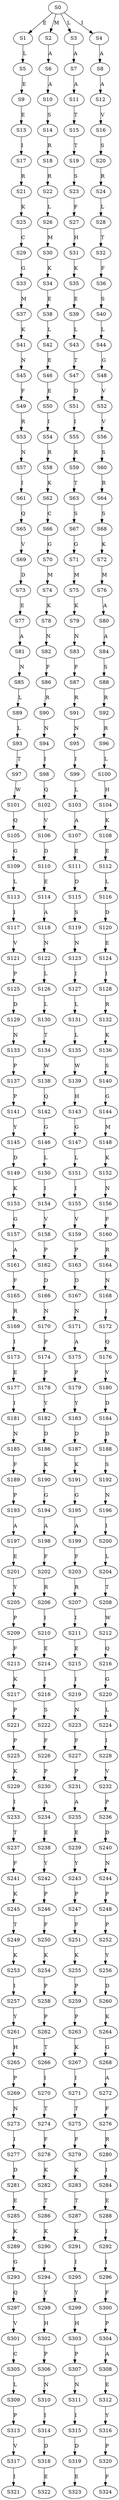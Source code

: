 strict digraph  {
	S0 -> S1 [ label = E ];
	S0 -> S2 [ label = M ];
	S0 -> S3 [ label = L ];
	S0 -> S4 [ label = I ];
	S1 -> S5 [ label = L ];
	S2 -> S6 [ label = A ];
	S3 -> S7 [ label = A ];
	S4 -> S8 [ label = A ];
	S5 -> S9 [ label = E ];
	S6 -> S10 [ label = A ];
	S7 -> S11 [ label = A ];
	S8 -> S12 [ label = A ];
	S9 -> S13 [ label = E ];
	S10 -> S14 [ label = S ];
	S11 -> S15 [ label = T ];
	S12 -> S16 [ label = V ];
	S13 -> S17 [ label = I ];
	S14 -> S18 [ label = R ];
	S15 -> S19 [ label = T ];
	S16 -> S20 [ label = S ];
	S17 -> S21 [ label = R ];
	S18 -> S22 [ label = R ];
	S19 -> S23 [ label = S ];
	S20 -> S24 [ label = R ];
	S21 -> S25 [ label = K ];
	S22 -> S26 [ label = L ];
	S23 -> S27 [ label = F ];
	S24 -> S28 [ label = L ];
	S25 -> S29 [ label = C ];
	S26 -> S30 [ label = M ];
	S27 -> S31 [ label = H ];
	S28 -> S32 [ label = T ];
	S29 -> S33 [ label = G ];
	S30 -> S34 [ label = K ];
	S31 -> S35 [ label = K ];
	S32 -> S36 [ label = F ];
	S33 -> S37 [ label = M ];
	S34 -> S38 [ label = E ];
	S35 -> S39 [ label = E ];
	S36 -> S40 [ label = S ];
	S37 -> S41 [ label = K ];
	S38 -> S42 [ label = L ];
	S39 -> S43 [ label = L ];
	S40 -> S44 [ label = L ];
	S41 -> S45 [ label = N ];
	S42 -> S46 [ label = E ];
	S43 -> S47 [ label = T ];
	S44 -> S48 [ label = G ];
	S45 -> S49 [ label = F ];
	S46 -> S50 [ label = E ];
	S47 -> S51 [ label = D ];
	S48 -> S52 [ label = V ];
	S49 -> S53 [ label = R ];
	S50 -> S54 [ label = I ];
	S51 -> S55 [ label = I ];
	S52 -> S56 [ label = V ];
	S53 -> S57 [ label = N ];
	S54 -> S58 [ label = R ];
	S55 -> S59 [ label = R ];
	S56 -> S60 [ label = S ];
	S57 -> S61 [ label = I ];
	S58 -> S62 [ label = K ];
	S59 -> S63 [ label = T ];
	S60 -> S64 [ label = R ];
	S61 -> S65 [ label = Q ];
	S62 -> S66 [ label = C ];
	S63 -> S67 [ label = S ];
	S64 -> S68 [ label = S ];
	S65 -> S69 [ label = V ];
	S66 -> S70 [ label = G ];
	S67 -> S71 [ label = G ];
	S68 -> S72 [ label = K ];
	S69 -> S73 [ label = D ];
	S70 -> S74 [ label = M ];
	S71 -> S75 [ label = M ];
	S72 -> S76 [ label = M ];
	S73 -> S77 [ label = E ];
	S74 -> S78 [ label = K ];
	S75 -> S79 [ label = K ];
	S76 -> S80 [ label = A ];
	S77 -> S81 [ label = A ];
	S78 -> S82 [ label = N ];
	S79 -> S83 [ label = N ];
	S80 -> S84 [ label = A ];
	S81 -> S85 [ label = N ];
	S82 -> S86 [ label = F ];
	S83 -> S87 [ label = F ];
	S84 -> S88 [ label = S ];
	S85 -> S89 [ label = L ];
	S86 -> S90 [ label = R ];
	S87 -> S91 [ label = R ];
	S88 -> S92 [ label = R ];
	S89 -> S93 [ label = L ];
	S90 -> S94 [ label = N ];
	S91 -> S95 [ label = N ];
	S92 -> S96 [ label = R ];
	S93 -> S97 [ label = T ];
	S94 -> S98 [ label = I ];
	S95 -> S99 [ label = I ];
	S96 -> S100 [ label = L ];
	S97 -> S101 [ label = W ];
	S98 -> S102 [ label = Q ];
	S99 -> S103 [ label = L ];
	S100 -> S104 [ label = H ];
	S101 -> S105 [ label = Q ];
	S102 -> S106 [ label = V ];
	S103 -> S107 [ label = A ];
	S104 -> S108 [ label = K ];
	S105 -> S109 [ label = G ];
	S106 -> S110 [ label = D ];
	S107 -> S111 [ label = E ];
	S108 -> S112 [ label = E ];
	S109 -> S113 [ label = L ];
	S110 -> S114 [ label = E ];
	S111 -> S115 [ label = D ];
	S112 -> S116 [ label = L ];
	S113 -> S117 [ label = I ];
	S114 -> S118 [ label = A ];
	S115 -> S119 [ label = S ];
	S116 -> S120 [ label = D ];
	S117 -> S121 [ label = V ];
	S118 -> S122 [ label = N ];
	S119 -> S123 [ label = N ];
	S120 -> S124 [ label = E ];
	S121 -> S125 [ label = P ];
	S122 -> S126 [ label = L ];
	S123 -> S127 [ label = I ];
	S124 -> S128 [ label = I ];
	S125 -> S129 [ label = D ];
	S126 -> S130 [ label = L ];
	S127 -> S131 [ label = L ];
	S128 -> S132 [ label = R ];
	S129 -> S133 [ label = N ];
	S130 -> S134 [ label = T ];
	S131 -> S135 [ label = L ];
	S132 -> S136 [ label = K ];
	S133 -> S137 [ label = P ];
	S134 -> S138 [ label = W ];
	S135 -> S139 [ label = W ];
	S136 -> S140 [ label = S ];
	S137 -> S141 [ label = P ];
	S138 -> S142 [ label = Q ];
	S139 -> S143 [ label = H ];
	S140 -> S144 [ label = G ];
	S141 -> S145 [ label = Y ];
	S142 -> S146 [ label = G ];
	S143 -> S147 [ label = G ];
	S144 -> S148 [ label = M ];
	S145 -> S149 [ label = D ];
	S146 -> S150 [ label = L ];
	S147 -> S151 [ label = L ];
	S148 -> S152 [ label = K ];
	S149 -> S153 [ label = K ];
	S150 -> S154 [ label = I ];
	S151 -> S155 [ label = I ];
	S152 -> S156 [ label = N ];
	S153 -> S157 [ label = G ];
	S154 -> S158 [ label = V ];
	S155 -> S159 [ label = V ];
	S156 -> S160 [ label = F ];
	S157 -> S161 [ label = A ];
	S158 -> S162 [ label = P ];
	S159 -> S163 [ label = P ];
	S160 -> S164 [ label = R ];
	S161 -> S165 [ label = F ];
	S162 -> S166 [ label = D ];
	S163 -> S167 [ label = D ];
	S164 -> S168 [ label = N ];
	S165 -> S169 [ label = R ];
	S166 -> S170 [ label = N ];
	S167 -> S171 [ label = N ];
	S168 -> S172 [ label = I ];
	S169 -> S173 [ label = I ];
	S170 -> S174 [ label = P ];
	S171 -> S175 [ label = A ];
	S172 -> S176 [ label = Q ];
	S173 -> S177 [ label = E ];
	S174 -> S178 [ label = P ];
	S175 -> S179 [ label = P ];
	S176 -> S180 [ label = V ];
	S177 -> S181 [ label = I ];
	S178 -> S182 [ label = Y ];
	S179 -> S183 [ label = Y ];
	S180 -> S184 [ label = D ];
	S181 -> S185 [ label = N ];
	S182 -> S186 [ label = D ];
	S183 -> S187 [ label = D ];
	S184 -> S188 [ label = D ];
	S185 -> S189 [ label = F ];
	S186 -> S190 [ label = K ];
	S187 -> S191 [ label = K ];
	S188 -> S192 [ label = S ];
	S189 -> S193 [ label = P ];
	S190 -> S194 [ label = G ];
	S191 -> S195 [ label = G ];
	S192 -> S196 [ label = N ];
	S193 -> S197 [ label = A ];
	S194 -> S198 [ label = A ];
	S195 -> S199 [ label = A ];
	S196 -> S200 [ label = I ];
	S197 -> S201 [ label = E ];
	S198 -> S202 [ label = F ];
	S199 -> S203 [ label = F ];
	S200 -> S204 [ label = L ];
	S201 -> S205 [ label = Y ];
	S202 -> S206 [ label = R ];
	S203 -> S207 [ label = R ];
	S204 -> S208 [ label = T ];
	S205 -> S209 [ label = P ];
	S206 -> S210 [ label = I ];
	S207 -> S211 [ label = I ];
	S208 -> S212 [ label = W ];
	S209 -> S213 [ label = F ];
	S210 -> S214 [ label = E ];
	S211 -> S215 [ label = E ];
	S212 -> S216 [ label = Q ];
	S213 -> S217 [ label = K ];
	S214 -> S218 [ label = I ];
	S215 -> S219 [ label = I ];
	S216 -> S220 [ label = G ];
	S217 -> S221 [ label = P ];
	S218 -> S222 [ label = S ];
	S219 -> S223 [ label = N ];
	S220 -> S224 [ label = L ];
	S221 -> S225 [ label = P ];
	S222 -> S226 [ label = F ];
	S223 -> S227 [ label = F ];
	S224 -> S228 [ label = I ];
	S225 -> S229 [ label = K ];
	S226 -> S230 [ label = P ];
	S227 -> S231 [ label = P ];
	S228 -> S232 [ label = V ];
	S229 -> S233 [ label = I ];
	S230 -> S234 [ label = A ];
	S231 -> S235 [ label = A ];
	S232 -> S236 [ label = P ];
	S233 -> S237 [ label = T ];
	S234 -> S238 [ label = E ];
	S235 -> S239 [ label = E ];
	S236 -> S240 [ label = D ];
	S237 -> S241 [ label = F ];
	S238 -> S242 [ label = Y ];
	S239 -> S243 [ label = Y ];
	S240 -> S244 [ label = N ];
	S241 -> S245 [ label = K ];
	S242 -> S246 [ label = P ];
	S243 -> S247 [ label = P ];
	S244 -> S248 [ label = P ];
	S245 -> S249 [ label = T ];
	S246 -> S250 [ label = F ];
	S247 -> S251 [ label = F ];
	S248 -> S252 [ label = P ];
	S249 -> S253 [ label = K ];
	S250 -> S254 [ label = K ];
	S251 -> S255 [ label = K ];
	S252 -> S256 [ label = Y ];
	S253 -> S257 [ label = I ];
	S254 -> S258 [ label = P ];
	S255 -> S259 [ label = P ];
	S256 -> S260 [ label = D ];
	S257 -> S261 [ label = Y ];
	S258 -> S262 [ label = P ];
	S259 -> S263 [ label = P ];
	S260 -> S264 [ label = K ];
	S261 -> S265 [ label = H ];
	S262 -> S266 [ label = T ];
	S263 -> S267 [ label = K ];
	S264 -> S268 [ label = G ];
	S265 -> S269 [ label = P ];
	S266 -> S270 [ label = I ];
	S267 -> S271 [ label = I ];
	S268 -> S272 [ label = A ];
	S269 -> S273 [ label = N ];
	S270 -> S274 [ label = T ];
	S271 -> S275 [ label = T ];
	S272 -> S276 [ label = F ];
	S273 -> S277 [ label = I ];
	S274 -> S278 [ label = F ];
	S275 -> S279 [ label = F ];
	S276 -> S280 [ label = R ];
	S277 -> S281 [ label = D ];
	S278 -> S282 [ label = K ];
	S279 -> S283 [ label = K ];
	S280 -> S284 [ label = I ];
	S281 -> S285 [ label = E ];
	S282 -> S286 [ label = T ];
	S283 -> S287 [ label = T ];
	S284 -> S288 [ label = E ];
	S285 -> S289 [ label = K ];
	S286 -> S290 [ label = K ];
	S287 -> S291 [ label = K ];
	S288 -> S292 [ label = I ];
	S289 -> S293 [ label = G ];
	S290 -> S294 [ label = I ];
	S291 -> S295 [ label = I ];
	S292 -> S296 [ label = I ];
	S293 -> S297 [ label = Q ];
	S294 -> S298 [ label = Y ];
	S295 -> S299 [ label = Y ];
	S296 -> S300 [ label = F ];
	S297 -> S301 [ label = V ];
	S298 -> S302 [ label = H ];
	S299 -> S303 [ label = H ];
	S300 -> S304 [ label = P ];
	S301 -> S305 [ label = C ];
	S302 -> S306 [ label = P ];
	S303 -> S307 [ label = P ];
	S304 -> S308 [ label = A ];
	S305 -> S309 [ label = L ];
	S306 -> S310 [ label = N ];
	S307 -> S311 [ label = N ];
	S308 -> S312 [ label = E ];
	S309 -> S313 [ label = P ];
	S310 -> S314 [ label = I ];
	S311 -> S315 [ label = I ];
	S312 -> S316 [ label = Y ];
	S313 -> S317 [ label = V ];
	S314 -> S318 [ label = D ];
	S315 -> S319 [ label = D ];
	S316 -> S320 [ label = P ];
	S317 -> S321 [ label = I ];
	S318 -> S322 [ label = E ];
	S319 -> S323 [ label = E ];
	S320 -> S324 [ label = F ];
}
